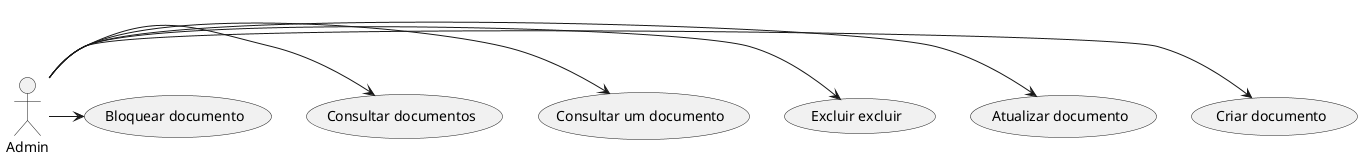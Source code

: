 @startuml

:Admin: -> (Criar documento)
:Admin: -> (Atualizar documento)
:Admin: -> (Excluir excluir)
:Admin: -> (Consultar um documento)
:Admin: -> (Consultar documentos)
:Admin: -> (Bloquear documento)

@enduml